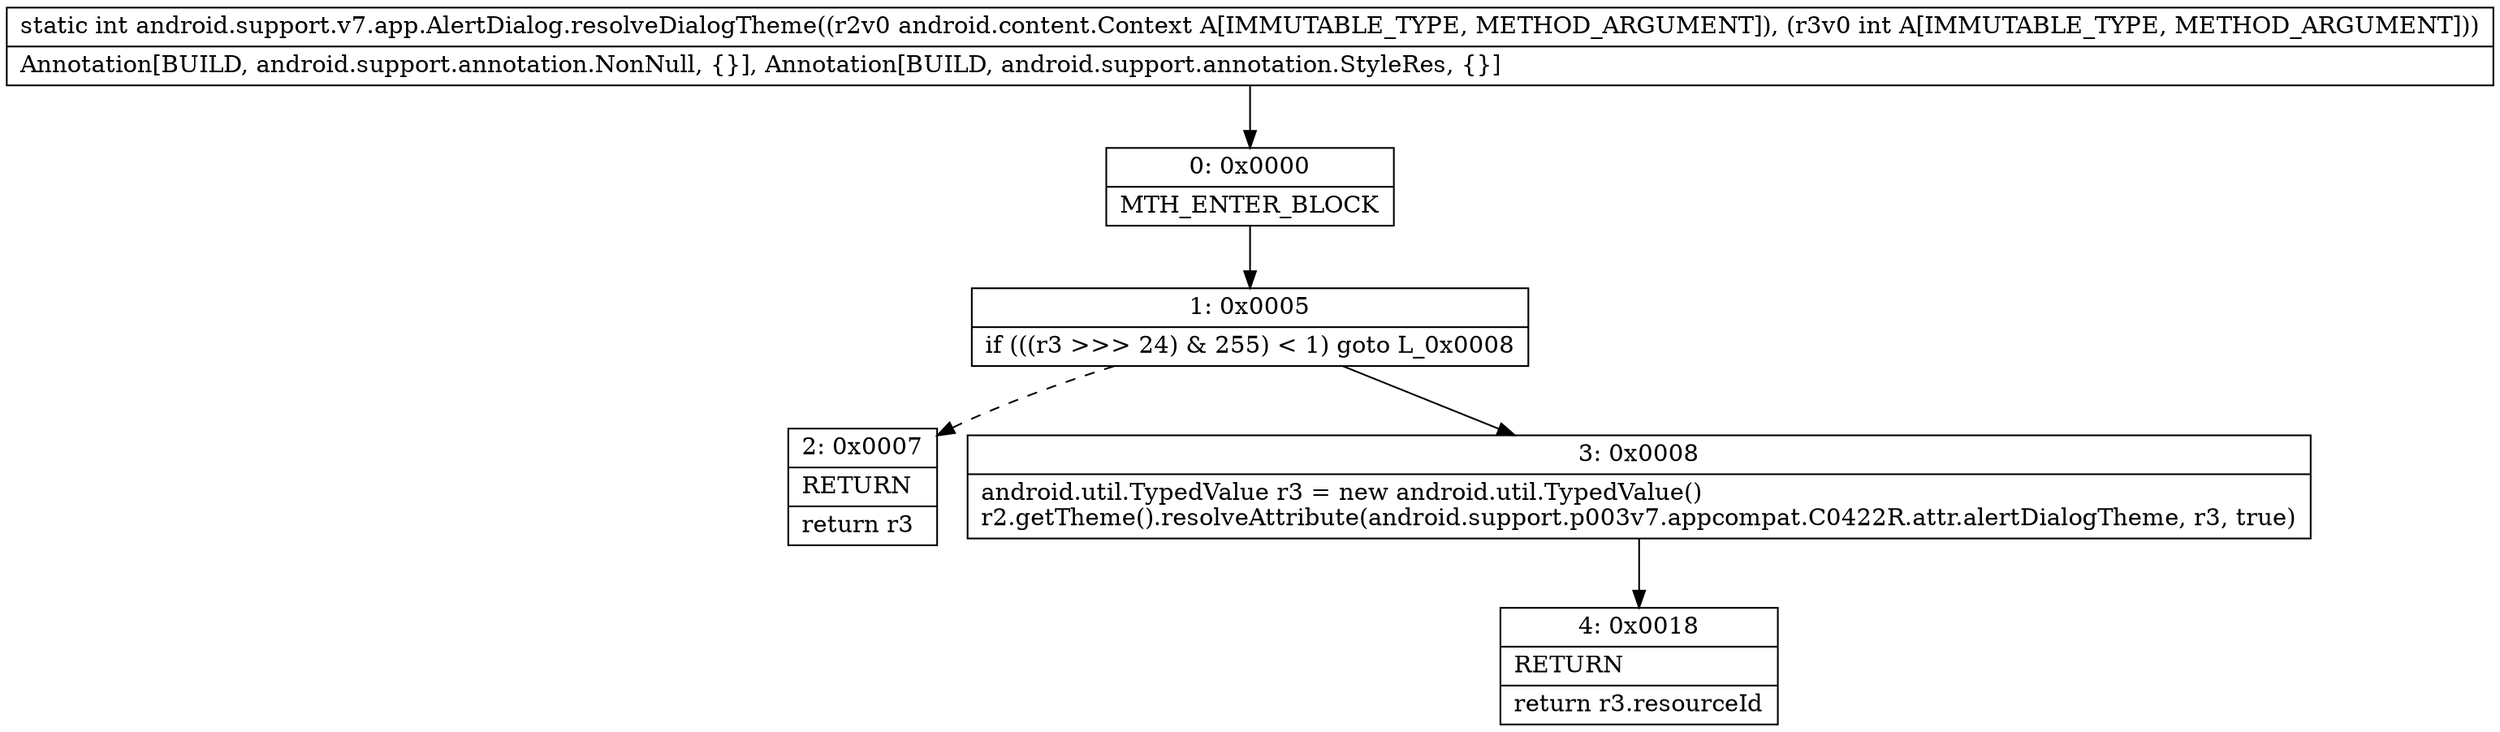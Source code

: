 digraph "CFG forandroid.support.v7.app.AlertDialog.resolveDialogTheme(Landroid\/content\/Context;I)I" {
Node_0 [shape=record,label="{0\:\ 0x0000|MTH_ENTER_BLOCK\l}"];
Node_1 [shape=record,label="{1\:\ 0x0005|if (((r3 \>\>\> 24) & 255) \< 1) goto L_0x0008\l}"];
Node_2 [shape=record,label="{2\:\ 0x0007|RETURN\l|return r3\l}"];
Node_3 [shape=record,label="{3\:\ 0x0008|android.util.TypedValue r3 = new android.util.TypedValue()\lr2.getTheme().resolveAttribute(android.support.p003v7.appcompat.C0422R.attr.alertDialogTheme, r3, true)\l}"];
Node_4 [shape=record,label="{4\:\ 0x0018|RETURN\l|return r3.resourceId\l}"];
MethodNode[shape=record,label="{static int android.support.v7.app.AlertDialog.resolveDialogTheme((r2v0 android.content.Context A[IMMUTABLE_TYPE, METHOD_ARGUMENT]), (r3v0 int A[IMMUTABLE_TYPE, METHOD_ARGUMENT]))  | Annotation[BUILD, android.support.annotation.NonNull, \{\}], Annotation[BUILD, android.support.annotation.StyleRes, \{\}]\l}"];
MethodNode -> Node_0;
Node_0 -> Node_1;
Node_1 -> Node_2[style=dashed];
Node_1 -> Node_3;
Node_3 -> Node_4;
}

